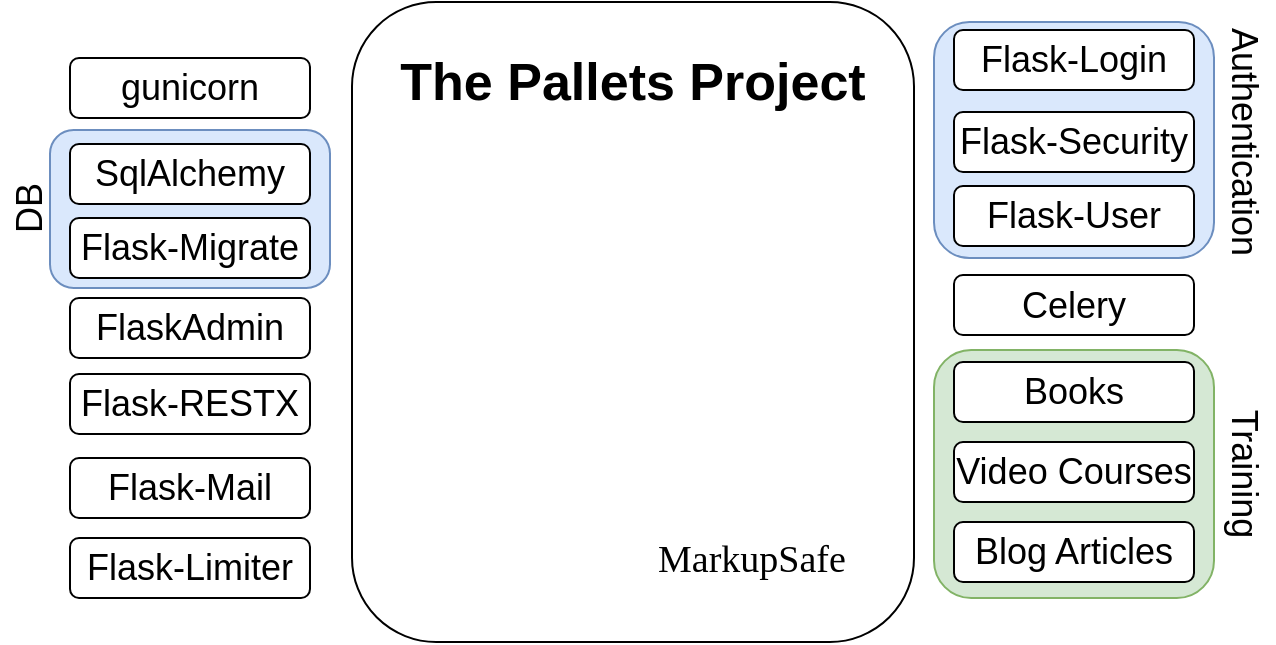 <mxfile version="16.4.5" type="device"><diagram id="NZxbpLFP1ifV5ZA_LVGI" name="Page-1"><mxGraphModel dx="924" dy="552" grid="1" gridSize="10" guides="1" tooltips="1" connect="1" arrows="1" fold="1" page="1" pageScale="1" pageWidth="827" pageHeight="1169" math="0" shadow="0"><root><mxCell id="0"/><mxCell id="1" parent="0"/><mxCell id="oZMUqa8mRPw_ljYWQ0Qq-35" value="" style="rounded=1;whiteSpace=wrap;html=1;fontSize=18;fillColor=#d5e8d4;strokeColor=#82b366;" vertex="1" parent="1"><mxGeometry x="570" y="294" width="140" height="124" as="geometry"/></mxCell><mxCell id="oZMUqa8mRPw_ljYWQ0Qq-28" value="" style="rounded=1;whiteSpace=wrap;html=1;fontSize=18;fillColor=#dae8fc;strokeColor=#6c8ebf;" vertex="1" parent="1"><mxGeometry x="128" y="184" width="140" height="79" as="geometry"/></mxCell><mxCell id="oZMUqa8mRPw_ljYWQ0Qq-24" value="" style="rounded=1;whiteSpace=wrap;html=1;fontSize=18;fillColor=#dae8fc;strokeColor=#6c8ebf;" vertex="1" parent="1"><mxGeometry x="570" y="130" width="140" height="118" as="geometry"/></mxCell><mxCell id="oZMUqa8mRPw_ljYWQ0Qq-1" value="&lt;font size=&quot;1&quot;&gt;&lt;b style=&quot;font-size: 26px&quot;&gt;The Pallets Project&lt;/b&gt;&lt;/font&gt;" style="rounded=1;whiteSpace=wrap;html=1;verticalAlign=top;spacingTop=18;" vertex="1" parent="1"><mxGeometry x="279" y="120" width="281" height="320" as="geometry"/></mxCell><mxCell id="oZMUqa8mRPw_ljYWQ0Qq-8" value="&lt;h1 style=&quot;font-weight: normal ; margin: 0px 0px 10px ; padding: 0px ; color: black ; font-family: &amp;#34;crimson text&amp;#34; , &amp;#34;garamond&amp;#34; , &amp;#34;georgia&amp;#34; , serif ; font-style: normal ; letter-spacing: normal ; text-indent: 0px ; text-transform: none ; word-spacing: 0px ; background-color: rgb(255 , 255 , 255)&quot;&gt;&lt;font style=&quot;font-size: 19px ; line-height: 0.6&quot;&gt;MarkupSafe&lt;/font&gt;&lt;/h1&gt;" style="text;whiteSpace=wrap;html=1;fontSize=26;" vertex="1" parent="1"><mxGeometry x="430" y="350" width="160" height="70" as="geometry"/></mxCell><mxCell id="oZMUqa8mRPw_ljYWQ0Qq-2" value="" style="shape=image;verticalLabelPosition=bottom;labelBackgroundColor=default;verticalAlign=top;aspect=fixed;imageAspect=0;image=https://upload.wikimedia.org/wikipedia/commons/thumb/3/3c/Flask_logo.svg/1024px-Flask_logo.svg.png;rotation=0;" vertex="1" parent="1"><mxGeometry x="290.99" y="240.0" width="122.79" height="48.17" as="geometry"/></mxCell><mxCell id="oZMUqa8mRPw_ljYWQ0Qq-3" value="" style="shape=image;verticalLabelPosition=bottom;labelBackgroundColor=default;verticalAlign=top;aspect=fixed;imageAspect=0;image=https://click.palletsprojects.com/en/8.0.x/_images/click-logo.png;rotation=0;" vertex="1" parent="1"><mxGeometry x="418.64" y="240.0" width="116.22" height="48.5" as="geometry"/></mxCell><mxCell id="oZMUqa8mRPw_ljYWQ0Qq-4" value="" style="shape=image;verticalLabelPosition=bottom;labelBackgroundColor=default;verticalAlign=top;aspect=fixed;imageAspect=0;image=https://www.palletsprojects.com/logo-large.png;clipPath=inset(4.5% 26% 39.57% 27%);" vertex="1" parent="1"><mxGeometry x="383.65" y="170" width="71.69" height="60" as="geometry"/></mxCell><mxCell id="oZMUqa8mRPw_ljYWQ0Qq-5" value="" style="shape=image;verticalLabelPosition=bottom;labelBackgroundColor=default;verticalAlign=top;aspect=fixed;imageAspect=0;image=https://upload.wikimedia.org/wikipedia/commons/thumb/8/87/Jinja_software_logo.svg/1280px-Jinja_software_logo.svg.png;rotation=0;" vertex="1" parent="1"><mxGeometry x="290.99" y="300" width="132.5" height="53" as="geometry"/></mxCell><mxCell id="oZMUqa8mRPw_ljYWQ0Qq-6" value="" style="shape=image;verticalLabelPosition=bottom;labelBackgroundColor=default;verticalAlign=top;aspect=fixed;imageAspect=0;image=https://werkzeug.palletsprojects.com/en/2.0.x/_static/werkzeug.png;" vertex="1" parent="1"><mxGeometry x="418.64" y="256.5" width="140" height="140" as="geometry"/></mxCell><mxCell id="oZMUqa8mRPw_ljYWQ0Qq-7" value="" style="shape=image;verticalLabelPosition=bottom;labelBackgroundColor=default;verticalAlign=top;aspect=fixed;imageAspect=0;image=https://itsdangerous.palletsprojects.com/en/2.0.x/_images/itsdangerous-logo.png;" vertex="1" parent="1"><mxGeometry x="289.73" y="360" width="165.61" height="50" as="geometry"/></mxCell><mxCell id="oZMUqa8mRPw_ljYWQ0Qq-9" value="&lt;font style=&quot;font-size: 18px&quot;&gt;SqlAlchemy&lt;/font&gt;" style="rounded=1;whiteSpace=wrap;html=1;fontSize=19;" vertex="1" parent="1"><mxGeometry x="138" y="191" width="120" height="30" as="geometry"/></mxCell><mxCell id="oZMUqa8mRPw_ljYWQ0Qq-11" value="&lt;font style=&quot;font-size: 18px&quot;&gt;FlaskAdmin&lt;/font&gt;" style="rounded=1;whiteSpace=wrap;html=1;fontSize=19;" vertex="1" parent="1"><mxGeometry x="138" y="268" width="120" height="30" as="geometry"/></mxCell><mxCell id="oZMUqa8mRPw_ljYWQ0Qq-13" value="&lt;font style=&quot;font-size: 18px&quot;&gt;Flask-RESTX&lt;/font&gt;" style="rounded=1;whiteSpace=wrap;html=1;fontSize=19;" vertex="1" parent="1"><mxGeometry x="138" y="306" width="120" height="30" as="geometry"/></mxCell><mxCell id="oZMUqa8mRPw_ljYWQ0Qq-15" value="&lt;font style=&quot;font-size: 18px&quot;&gt;Flask-Login&lt;/font&gt;" style="rounded=1;whiteSpace=wrap;html=1;fontSize=19;" vertex="1" parent="1"><mxGeometry x="580" y="134" width="120" height="30" as="geometry"/></mxCell><mxCell id="oZMUqa8mRPw_ljYWQ0Qq-17" value="&lt;font style=&quot;font-size: 18px&quot;&gt;gunicorn&lt;/font&gt;" style="rounded=1;whiteSpace=wrap;html=1;fontSize=19;" vertex="1" parent="1"><mxGeometry x="138" y="148" width="120" height="30" as="geometry"/></mxCell><mxCell id="oZMUqa8mRPw_ljYWQ0Qq-19" value="&lt;font style=&quot;font-size: 18px&quot;&gt;Flask-Security&lt;/font&gt;" style="rounded=1;whiteSpace=wrap;html=1;fontSize=19;" vertex="1" parent="1"><mxGeometry x="580" y="175" width="120" height="30" as="geometry"/></mxCell><mxCell id="oZMUqa8mRPw_ljYWQ0Qq-20" value="&lt;font style=&quot;font-size: 18px&quot;&gt;Flask-User&lt;/font&gt;" style="rounded=1;whiteSpace=wrap;html=1;fontSize=19;" vertex="1" parent="1"><mxGeometry x="580" y="212" width="120" height="30" as="geometry"/></mxCell><mxCell id="oZMUqa8mRPw_ljYWQ0Qq-23" value="Authentication" style="text;html=1;strokeColor=none;fillColor=none;align=center;verticalAlign=middle;whiteSpace=wrap;rounded=0;fontSize=18;rotation=90;" vertex="1" parent="1"><mxGeometry x="660" y="175" width="130" height="30" as="geometry"/></mxCell><mxCell id="oZMUqa8mRPw_ljYWQ0Qq-25" value="&lt;font style=&quot;font-size: 18px&quot;&gt;Flask-Migrate&lt;/font&gt;" style="rounded=1;whiteSpace=wrap;html=1;fontSize=19;" vertex="1" parent="1"><mxGeometry x="138" y="228" width="120" height="30" as="geometry"/></mxCell><mxCell id="oZMUqa8mRPw_ljYWQ0Qq-27" value="DB" style="text;html=1;strokeColor=none;fillColor=none;align=center;verticalAlign=middle;whiteSpace=wrap;rounded=0;fontSize=18;rotation=-90;" vertex="1" parent="1"><mxGeometry x="98" y="208" width="40" height="30" as="geometry"/></mxCell><mxCell id="oZMUqa8mRPw_ljYWQ0Qq-29" value="&lt;font style=&quot;font-size: 18px&quot;&gt;Flask-Mail&lt;/font&gt;" style="rounded=1;whiteSpace=wrap;html=1;fontSize=19;" vertex="1" parent="1"><mxGeometry x="138" y="348" width="120" height="30" as="geometry"/></mxCell><mxCell id="oZMUqa8mRPw_ljYWQ0Qq-30" value="&lt;font style=&quot;font-size: 18px&quot;&gt;Flask-Limiter&lt;/font&gt;" style="rounded=1;whiteSpace=wrap;html=1;fontSize=19;" vertex="1" parent="1"><mxGeometry x="138" y="388" width="120" height="30" as="geometry"/></mxCell><mxCell id="oZMUqa8mRPw_ljYWQ0Qq-31" value="&lt;font style=&quot;font-size: 18px&quot;&gt;Celery&lt;/font&gt;" style="rounded=1;whiteSpace=wrap;html=1;fontSize=19;" vertex="1" parent="1"><mxGeometry x="580" y="256.5" width="120" height="30" as="geometry"/></mxCell><mxCell id="oZMUqa8mRPw_ljYWQ0Qq-32" value="&lt;font style=&quot;font-size: 18px&quot;&gt;Books&lt;/font&gt;" style="rounded=1;whiteSpace=wrap;html=1;fontSize=19;" vertex="1" parent="1"><mxGeometry x="580" y="300" width="120" height="30" as="geometry"/></mxCell><mxCell id="oZMUqa8mRPw_ljYWQ0Qq-33" value="&lt;font style=&quot;font-size: 18px&quot;&gt;Video Courses&lt;/font&gt;" style="rounded=1;whiteSpace=wrap;html=1;fontSize=19;" vertex="1" parent="1"><mxGeometry x="580" y="340" width="120" height="30" as="geometry"/></mxCell><mxCell id="oZMUqa8mRPw_ljYWQ0Qq-34" value="&lt;font style=&quot;font-size: 18px&quot;&gt;Blog Articles&lt;/font&gt;" style="rounded=1;whiteSpace=wrap;html=1;fontSize=19;" vertex="1" parent="1"><mxGeometry x="580" y="380" width="120" height="30" as="geometry"/></mxCell><mxCell id="oZMUqa8mRPw_ljYWQ0Qq-36" value="Training" style="text;html=1;strokeColor=none;fillColor=none;align=center;verticalAlign=middle;whiteSpace=wrap;rounded=0;fontSize=18;rotation=90;" vertex="1" parent="1"><mxGeometry x="660" y="341" width="130" height="30" as="geometry"/></mxCell></root></mxGraphModel></diagram></mxfile>
